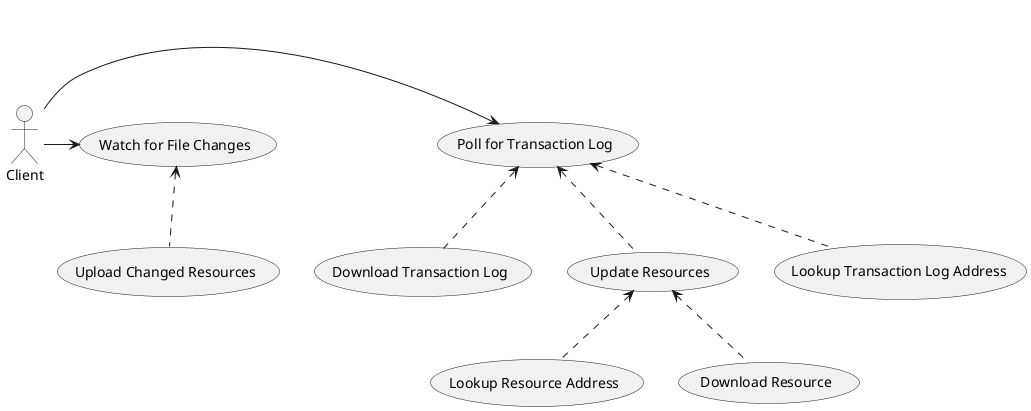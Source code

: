 @startuml

Client -> (Poll for Transaction Log)

(Poll for Transaction Log) <.. (Lookup Transaction Log Address)
(Poll for Transaction Log) <.. (Download Transaction Log)
(Poll for Transaction Log) <.. (Update Resources)

(Update Resources) <.. (Lookup Resource Address)
(Update Resources) <.. (Download Resource)


Client -> (Watch for File Changes)
(Watch for File Changes) <.. (Upload Changed Resources)

@enduml
